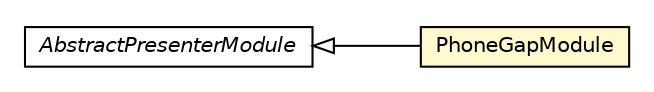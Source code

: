 #!/usr/local/bin/dot
#
# Class diagram 
# Generated by UMLGraph version R5_6-24-gf6e263 (http://www.umlgraph.org/)
#

digraph G {
	edge [fontname="Helvetica",fontsize=10,labelfontname="Helvetica",labelfontsize=10];
	node [fontname="Helvetica",fontsize=10,shape=plaintext];
	nodesep=0.25;
	ranksep=0.5;
	rankdir=LR;
	// com.gwtplatform.mvp.client.gin.AbstractPresenterModule
	c283100 [label=<<table title="com.gwtplatform.mvp.client.gin.AbstractPresenterModule" border="0" cellborder="1" cellspacing="0" cellpadding="2" port="p" href="../../../mvp/client/gin/AbstractPresenterModule.html">
		<tr><td><table border="0" cellspacing="0" cellpadding="1">
<tr><td align="center" balign="center"><font face="Helvetica-Oblique"> AbstractPresenterModule </font></td></tr>
		</table></td></tr>
		</table>>, URL="../../../mvp/client/gin/AbstractPresenterModule.html", fontname="Helvetica", fontcolor="black", fontsize=10.0];
	// com.gwtplatform.carstore.client.gin.PhoneGapModule
	c283302 [label=<<table title="com.gwtplatform.carstore.client.gin.PhoneGapModule" border="0" cellborder="1" cellspacing="0" cellpadding="2" port="p" bgcolor="lemonChiffon" href="./PhoneGapModule.html">
		<tr><td><table border="0" cellspacing="0" cellpadding="1">
<tr><td align="center" balign="center"> PhoneGapModule </td></tr>
		</table></td></tr>
		</table>>, URL="./PhoneGapModule.html", fontname="Helvetica", fontcolor="black", fontsize=10.0];
	//com.gwtplatform.carstore.client.gin.PhoneGapModule extends com.gwtplatform.mvp.client.gin.AbstractPresenterModule
	c283100:p -> c283302:p [dir=back,arrowtail=empty];
}

